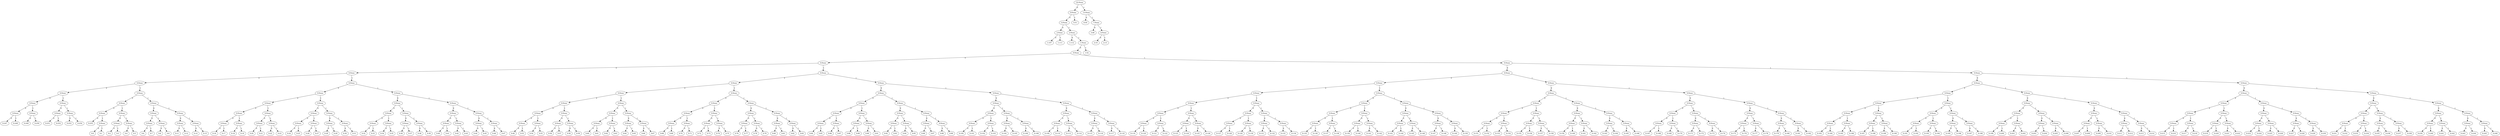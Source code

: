 // Huffman Tree
digraph {
	1662267380640 [label="22:None"]
	1662267225488 [label="9:None"]
	1662267380640 -> 1662267225488 [label=0]
	1662267350992 [label="4:None"]
	1662267225488 -> 1662267350992 [label=0]
	1662267351760 [label="2:None"]
	1662267350992 -> 1662267351760 [label=0]
	1662267350896 [label="1:107"]
	1662267351760 -> 1662267350896 [label=0]
	1662267351664 [label="1:111"]
	1662267351760 -> 1662267351664 [label=1]
	1662267351952 [label="2:None"]
	1662267350992 -> 1662267351952 [label=1]
	1662267351856 [label="1:112"]
	1662267351952 -> 1662267351856 [label=0]
	1662267225680 [label="1:None"]
	1662267351952 -> 1662267225680 [label=1]
	1662267375696 [label="0:None"]
	1662267225680 -> 1662267375696 [label=0]
	1662267224912 [label="0:None"]
	1662267375696 -> 1662267224912 [label=0]
	1662267380256 [label="0:None"]
	1662267224912 -> 1662267380256 [label=0]
	1662267379536 [label="0:None"]
	1662267380256 -> 1662267379536 [label=0]
	1662267378768 [label="0:None"]
	1662267379536 -> 1662267378768 [label=0]
	1662267378384 [label="0:None"]
	1662267378768 -> 1662267378384 [label=0]
	1662267378192 [label="0:None"]
	1662267378384 -> 1662267378192 [label=0]
	1662267377904 [label="0:247"]
	1662267378192 -> 1662267377904 [label=0]
	1662267378096 [label="0:248"]
	1662267378192 -> 1662267378096 [label=1]
	1662267378576 [label="0:None"]
	1662267378384 -> 1662267378576 [label=1]
	1662267378288 [label="0:249"]
	1662267378576 -> 1662267378288 [label=0]
	1662267378480 [label="0:250"]
	1662267378576 -> 1662267378480 [label=1]
	1662267379152 [label="0:None"]
	1662267378768 -> 1662267379152 [label=1]
	1662267378960 [label="0:None"]
	1662267379152 -> 1662267378960 [label=0]
	1662267378672 [label="0:251"]
	1662267378960 -> 1662267378672 [label=0]
	1662267378864 [label="0:252"]
	1662267378960 -> 1662267378864 [label=1]
	1662267379344 [label="0:None"]
	1662267379152 -> 1662267379344 [label=1]
	1662267379056 [label="0:253"]
	1662267379344 -> 1662267379056 [label=0]
	1662267379248 [label="0:254"]
	1662267379344 -> 1662267379248 [label=1]
	1662267379872 [label="0:None"]
	1662267379536 -> 1662267379872 [label=1]
	1662267379680 [label="0:None"]
	1662267379872 -> 1662267379680 [label=0]
	1662262010288 [label="0:None"]
	1662267379680 -> 1662262010288 [label=0]
	1662267379440 [label="0:255"]
	1662262010288 -> 1662267379440 [label=0]
	1662260989584 [label="0:None"]
	1662262010288 -> 1662260989584 [label=1]
	1662265692224 [label="0:0"]
	1662260989584 -> 1662265692224 [label=0]
	1662260988432 [label="0:1"]
	1662260989584 -> 1662260988432 [label=1]
	1662267379776 [label="0:None"]
	1662267379680 -> 1662267379776 [label=1]
	1662267218240 [label="0:None"]
	1662267379776 -> 1662267218240 [label=0]
	1662260991792 [label="0:2"]
	1662267218240 -> 1662260991792 [label=0]
	1662267217280 [label="0:3"]
	1662267218240 -> 1662267217280 [label=1]
	1662267218432 [label="0:None"]
	1662267379776 -> 1662267218432 [label=1]
	1662267218336 [label="0:4"]
	1662267218432 -> 1662267218336 [label=0]
	1662267218384 [label="0:5"]
	1662267218432 -> 1662267218384 [label=1]
	1662267380064 [label="0:None"]
	1662267379872 -> 1662267380064 [label=1]
	1662267379968 [label="0:None"]
	1662267380064 -> 1662267379968 [label=0]
	1662267218624 [label="0:None"]
	1662267379968 -> 1662267218624 [label=0]
	1662267218480 [label="0:6"]
	1662267218624 -> 1662267218480 [label=0]
	1662267218576 [label="0:7"]
	1662267218624 -> 1662267218576 [label=1]
	1662267218816 [label="0:None"]
	1662267379968 -> 1662267218816 [label=1]
	1662267218672 [label="0:8"]
	1662267218816 -> 1662267218672 [label=0]
	1662267218768 [label="0:9"]
	1662267218816 -> 1662267218768 [label=1]
	1662267380160 [label="0:None"]
	1662267380064 -> 1662267380160 [label=1]
	1662267219104 [label="0:None"]
	1662267380160 -> 1662267219104 [label=0]
	1662267218960 [label="0:11"]
	1662267219104 -> 1662267218960 [label=0]
	1662267219056 [label="0:12"]
	1662267219104 -> 1662267219056 [label=1]
	1662267219392 [label="0:None"]
	1662267380160 -> 1662267219392 [label=1]
	1662267219248 [label="0:14"]
	1662267219392 -> 1662267219248 [label=0]
	1662267219344 [label="0:15"]
	1662267219392 -> 1662267219344 [label=1]
	1662267221840 [label="0:None"]
	1662267380256 -> 1662267221840 [label=1]
	1662267220304 [label="0:None"]
	1662267221840 -> 1662267220304 [label=0]
	1662267380448 [label="0:None"]
	1662267220304 -> 1662267380448 [label=0]
	1662267380352 [label="0:None"]
	1662267380448 -> 1662267380352 [label=0]
	1662267219584 [label="0:None"]
	1662267380352 -> 1662267219584 [label=0]
	1662267219440 [label="0:16"]
	1662267219584 -> 1662267219440 [label=0]
	1662267219536 [label="0:17"]
	1662267219584 -> 1662267219536 [label=1]
	1662267219776 [label="0:None"]
	1662267380352 -> 1662267219776 [label=1]
	1662267219632 [label="0:18"]
	1662267219776 -> 1662267219632 [label=0]
	1662267219728 [label="0:19"]
	1662267219776 -> 1662267219728 [label=1]
	1662267380544 [label="0:None"]
	1662267380448 -> 1662267380544 [label=1]
	1662267219968 [label="0:None"]
	1662267380544 -> 1662267219968 [label=0]
	1662267219824 [label="0:20"]
	1662267219968 -> 1662267219824 [label=0]
	1662267219920 [label="0:21"]
	1662267219968 -> 1662267219920 [label=1]
	1662267220160 [label="0:None"]
	1662267380544 -> 1662267220160 [label=1]
	1662267220016 [label="0:22"]
	1662267220160 -> 1662267220016 [label=0]
	1662267220112 [label="0:23"]
	1662267220160 -> 1662267220112 [label=1]
	1662267221072 [label="0:None"]
	1662267220304 -> 1662267221072 [label=1]
	1662267220688 [label="0:None"]
	1662267221072 -> 1662267220688 [label=0]
	1662267220496 [label="0:None"]
	1662267220688 -> 1662267220496 [label=0]
	1662267220208 [label="0:24"]
	1662267220496 -> 1662267220208 [label=0]
	1662267220400 [label="0:25"]
	1662267220496 -> 1662267220400 [label=1]
	1662267220880 [label="0:None"]
	1662267220688 -> 1662267220880 [label=1]
	1662267220592 [label="0:26"]
	1662267220880 -> 1662267220592 [label=0]
	1662267220784 [label="0:27"]
	1662267220880 -> 1662267220784 [label=1]
	1662267221456 [label="0:None"]
	1662267221072 -> 1662267221456 [label=1]
	1662267221264 [label="0:None"]
	1662267221456 -> 1662267221264 [label=0]
	1662267220976 [label="0:28"]
	1662267221264 -> 1662267220976 [label=0]
	1662267221168 [label="0:29"]
	1662267221264 -> 1662267221168 [label=1]
	1662267221648 [label="0:None"]
	1662267221456 -> 1662267221648 [label=1]
	1662267221360 [label="0:30"]
	1662267221648 -> 1662267221360 [label=0]
	1662267221552 [label="0:31"]
	1662267221648 -> 1662267221552 [label=1]
	1662267223376 [label="0:None"]
	1662267221840 -> 1662267223376 [label=1]
	1662267222608 [label="0:None"]
	1662267223376 -> 1662267222608 [label=0]
	1662267222224 [label="0:None"]
	1662267222608 -> 1662267222224 [label=0]
	1662267222032 [label="0:None"]
	1662267222224 -> 1662267222032 [label=0]
	1662267221744 [label="0:32"]
	1662267222032 -> 1662267221744 [label=0]
	1662267221936 [label="0:33"]
	1662267222032 -> 1662267221936 [label=1]
	1662267222416 [label="0:None"]
	1662267222224 -> 1662267222416 [label=1]
	1662267222128 [label="0:34"]
	1662267222416 -> 1662267222128 [label=0]
	1662267222320 [label="0:35"]
	1662267222416 -> 1662267222320 [label=1]
	1662267222992 [label="0:None"]
	1662267222608 -> 1662267222992 [label=1]
	1662267222800 [label="0:None"]
	1662267222992 -> 1662267222800 [label=0]
	1662267222512 [label="0:36"]
	1662267222800 -> 1662267222512 [label=0]
	1662267222704 [label="0:37"]
	1662267222800 -> 1662267222704 [label=1]
	1662267223184 [label="0:None"]
	1662267222992 -> 1662267223184 [label=1]
	1662267222896 [label="0:38"]
	1662267223184 -> 1662267222896 [label=0]
	1662267223088 [label="0:39"]
	1662267223184 -> 1662267223088 [label=1]
	1662267224144 [label="0:None"]
	1662267223376 -> 1662267224144 [label=1]
	1662267223760 [label="0:None"]
	1662267224144 -> 1662267223760 [label=0]
	1662267223568 [label="0:None"]
	1662267223760 -> 1662267223568 [label=0]
	1662267223280 [label="0:40"]
	1662267223568 -> 1662267223280 [label=0]
	1662267223472 [label="0:41"]
	1662267223568 -> 1662267223472 [label=1]
	1662267223952 [label="0:None"]
	1662267223760 -> 1662267223952 [label=1]
	1662267223664 [label="0:42"]
	1662267223952 -> 1662267223664 [label=0]
	1662267223856 [label="0:43"]
	1662267223952 -> 1662267223856 [label=1]
	1662267224528 [label="0:None"]
	1662267224144 -> 1662267224528 [label=1]
	1662267224336 [label="0:None"]
	1662267224528 -> 1662267224336 [label=0]
	1662267224048 [label="0:44"]
	1662267224336 -> 1662267224048 [label=0]
	1662267224240 [label="0:45"]
	1662267224336 -> 1662267224240 [label=1]
	1662267224720 [label="0:None"]
	1662267224528 -> 1662267224720 [label=1]
	1662267224432 [label="0:46"]
	1662267224720 -> 1662267224432 [label=0]
	1662267224624 [label="0:47"]
	1662267224720 -> 1662267224624 [label=1]
	1662267346576 [label="0:None"]
	1662267224912 -> 1662267346576 [label=1]
	1662267343504 [label="0:None"]
	1662267346576 -> 1662267343504 [label=0]
	1662267227216 [label="0:None"]
	1662267343504 -> 1662267227216 [label=0]
	1662267226448 [label="0:None"]
	1662267227216 -> 1662267226448 [label=0]
	1662267226064 [label="0:None"]
	1662267226448 -> 1662267226064 [label=0]
	1662267225872 [label="0:None"]
	1662267226064 -> 1662267225872 [label=0]
	1662267224816 [label="0:48"]
	1662267225872 -> 1662267224816 [label=0]
	1662267225776 [label="0:53"]
	1662267225872 -> 1662267225776 [label=1]
	1662267226256 [label="0:None"]
	1662267226064 -> 1662267226256 [label=1]
	1662267225968 [label="0:54"]
	1662267226256 -> 1662267225968 [label=0]
	1662267226160 [label="0:55"]
	1662267226256 -> 1662267226160 [label=1]
	1662267226832 [label="0:None"]
	1662267226448 -> 1662267226832 [label=1]
	1662267226640 [label="0:None"]
	1662267226832 -> 1662267226640 [label=0]
	1662267226352 [label="0:56"]
	1662267226640 -> 1662267226352 [label=0]
	1662267226544 [label="0:57"]
	1662267226640 -> 1662267226544 [label=1]
	1662267227024 [label="0:None"]
	1662267226832 -> 1662267227024 [label=1]
	1662267226736 [label="0:58"]
	1662267227024 -> 1662267226736 [label=0]
	1662267226928 [label="0:59"]
	1662267227024 -> 1662267226928 [label=1]
	1662267227984 [label="0:None"]
	1662267227216 -> 1662267227984 [label=1]
	1662267227600 [label="0:None"]
	1662267227984 -> 1662267227600 [label=0]
	1662267227408 [label="0:None"]
	1662267227600 -> 1662267227408 [label=0]
	1662267227120 [label="0:60"]
	1662267227408 -> 1662267227120 [label=0]
	1662267227312 [label="0:61"]
	1662267227408 -> 1662267227312 [label=1]
	1662267227792 [label="0:None"]
	1662267227600 -> 1662267227792 [label=1]
	1662267227504 [label="0:62"]
	1662267227792 -> 1662267227504 [label=0]
	1662267227696 [label="0:63"]
	1662267227792 -> 1662267227696 [label=1]
	1662267343120 [label="0:None"]
	1662267227984 -> 1662267343120 [label=1]
	1662267342928 [label="0:None"]
	1662267343120 -> 1662267342928 [label=0]
	1662267227888 [label="0:64"]
	1662267342928 -> 1662267227888 [label=0]
	1662267228080 [label="0:65"]
	1662267342928 -> 1662267228080 [label=1]
	1662267343312 [label="0:None"]
	1662267343120 -> 1662267343312 [label=1]
	1662267343024 [label="0:66"]
	1662267343312 -> 1662267343024 [label=0]
	1662267343216 [label="0:67"]
	1662267343312 -> 1662267343216 [label=1]
	1662267345040 [label="0:None"]
	1662267343504 -> 1662267345040 [label=1]
	1662267344272 [label="0:None"]
	1662267345040 -> 1662267344272 [label=0]
	1662267343888 [label="0:None"]
	1662267344272 -> 1662267343888 [label=0]
	1662267343696 [label="0:None"]
	1662267343888 -> 1662267343696 [label=0]
	1662267343408 [label="0:68"]
	1662267343696 -> 1662267343408 [label=0]
	1662267343600 [label="0:69"]
	1662267343696 -> 1662267343600 [label=1]
	1662267344080 [label="0:None"]
	1662267343888 -> 1662267344080 [label=1]
	1662267343792 [label="0:70"]
	1662267344080 -> 1662267343792 [label=0]
	1662267343984 [label="0:71"]
	1662267344080 -> 1662267343984 [label=1]
	1662267344656 [label="0:None"]
	1662267344272 -> 1662267344656 [label=1]
	1662267344464 [label="0:None"]
	1662267344656 -> 1662267344464 [label=0]
	1662267344176 [label="0:72"]
	1662267344464 -> 1662267344176 [label=0]
	1662267344368 [label="0:73"]
	1662267344464 -> 1662267344368 [label=1]
	1662267344848 [label="0:None"]
	1662267344656 -> 1662267344848 [label=1]
	1662267344560 [label="0:74"]
	1662267344848 -> 1662267344560 [label=0]
	1662267344752 [label="0:75"]
	1662267344848 -> 1662267344752 [label=1]
	1662267345808 [label="0:None"]
	1662267345040 -> 1662267345808 [label=1]
	1662267345424 [label="0:None"]
	1662267345808 -> 1662267345424 [label=0]
	1662267345232 [label="0:None"]
	1662267345424 -> 1662267345232 [label=0]
	1662267344944 [label="0:76"]
	1662267345232 -> 1662267344944 [label=0]
	1662267345136 [label="0:77"]
	1662267345232 -> 1662267345136 [label=1]
	1662267345616 [label="0:None"]
	1662267345424 -> 1662267345616 [label=1]
	1662267345328 [label="0:78"]
	1662267345616 -> 1662267345328 [label=0]
	1662267345520 [label="0:79"]
	1662267345616 -> 1662267345520 [label=1]
	1662267346192 [label="0:None"]
	1662267345808 -> 1662267346192 [label=1]
	1662267346000 [label="0:None"]
	1662267346192 -> 1662267346000 [label=0]
	1662267345712 [label="0:80"]
	1662267346000 -> 1662267345712 [label=0]
	1662267345904 [label="0:81"]
	1662267346000 -> 1662267345904 [label=1]
	1662267346384 [label="0:None"]
	1662267346192 -> 1662267346384 [label=1]
	1662267346096 [label="0:82"]
	1662267346384 -> 1662267346096 [label=0]
	1662267346288 [label="0:83"]
	1662267346384 -> 1662267346288 [label=1]
	1662267349648 [label="0:None"]
	1662267346576 -> 1662267349648 [label=1]
	1662267348112 [label="0:None"]
	1662267349648 -> 1662267348112 [label=0]
	1662267347344 [label="0:None"]
	1662267348112 -> 1662267347344 [label=0]
	1662267346960 [label="0:None"]
	1662267347344 -> 1662267346960 [label=0]
	1662267346768 [label="0:None"]
	1662267346960 -> 1662267346768 [label=0]
	1662267346480 [label="0:84"]
	1662267346768 -> 1662267346480 [label=0]
	1662267346672 [label="0:85"]
	1662267346768 -> 1662267346672 [label=1]
	1662267347152 [label="0:None"]
	1662267346960 -> 1662267347152 [label=1]
	1662267346864 [label="0:86"]
	1662267347152 -> 1662267346864 [label=0]
	1662267347056 [label="0:87"]
	1662267347152 -> 1662267347056 [label=1]
	1662267347728 [label="0:None"]
	1662267347344 -> 1662267347728 [label=1]
	1662267347536 [label="0:None"]
	1662267347728 -> 1662267347536 [label=0]
	1662267347248 [label="0:88"]
	1662267347536 -> 1662267347248 [label=0]
	1662267347440 [label="0:89"]
	1662267347536 -> 1662267347440 [label=1]
	1662267347920 [label="0:None"]
	1662267347728 -> 1662267347920 [label=1]
	1662267347632 [label="0:90"]
	1662267347920 -> 1662267347632 [label=0]
	1662267347824 [label="0:91"]
	1662267347920 -> 1662267347824 [label=1]
	1662267348880 [label="0:None"]
	1662267348112 -> 1662267348880 [label=1]
	1662267348496 [label="0:None"]
	1662267348880 -> 1662267348496 [label=0]
	1662267348304 [label="0:None"]
	1662267348496 -> 1662267348304 [label=0]
	1662267348016 [label="0:92"]
	1662267348304 -> 1662267348016 [label=0]
	1662267348208 [label="0:93"]
	1662267348304 -> 1662267348208 [label=1]
	1662267348688 [label="0:None"]
	1662267348496 -> 1662267348688 [label=1]
	1662267348400 [label="0:94"]
	1662267348688 -> 1662267348400 [label=0]
	1662267348592 [label="0:95"]
	1662267348688 -> 1662267348592 [label=1]
	1662267349264 [label="0:None"]
	1662267348880 -> 1662267349264 [label=1]
	1662267349072 [label="0:None"]
	1662267349264 -> 1662267349072 [label=0]
	1662267348784 [label="0:96"]
	1662267349072 -> 1662267348784 [label=0]
	1662267348976 [label="0:97"]
	1662267349072 -> 1662267348976 [label=1]
	1662267349456 [label="0:None"]
	1662267349264 -> 1662267349456 [label=1]
	1662267349168 [label="0:98"]
	1662267349456 -> 1662267349168 [label=0]
	1662267349360 [label="0:99"]
	1662267349456 -> 1662267349360 [label=1]
	1662267351376 [label="0:None"]
	1662267349648 -> 1662267351376 [label=1]
	1662267350416 [label="0:None"]
	1662267351376 -> 1662267350416 [label=0]
	1662267350032 [label="0:None"]
	1662267350416 -> 1662267350032 [label=0]
	1662267349840 [label="0:None"]
	1662267350032 -> 1662267349840 [label=0]
	1662267349552 [label="0:100"]
	1662267349840 -> 1662267349552 [label=0]
	1662267349744 [label="0:101"]
	1662267349840 -> 1662267349744 [label=1]
	1662267350224 [label="0:None"]
	1662267350032 -> 1662267350224 [label=1]
	1662267349936 [label="0:102"]
	1662267350224 -> 1662267349936 [label=0]
	1662267350128 [label="0:103"]
	1662267350224 -> 1662267350128 [label=1]
	1662267350800 [label="0:None"]
	1662267350416 -> 1662267350800 [label=1]
	1662267350608 [label="0:None"]
	1662267350800 -> 1662267350608 [label=0]
	1662267350320 [label="0:104"]
	1662267350608 -> 1662267350320 [label=0]
	1662267350512 [label="0:105"]
	1662267350608 -> 1662267350512 [label=1]
	1662267351184 [label="0:None"]
	1662267350800 -> 1662267351184 [label=1]
	1662267350704 [label="0:106"]
	1662267351184 -> 1662267350704 [label=0]
	1662267351088 [label="0:108"]
	1662267351184 -> 1662267351088 [label=1]
	1662267352528 [label="0:None"]
	1662267351376 -> 1662267352528 [label=1]
	1662267352144 [label="0:None"]
	1662267352528 -> 1662267352144 [label=0]
	1662267351568 [label="0:None"]
	1662267352144 -> 1662267351568 [label=0]
	1662267351280 [label="0:109"]
	1662267351568 -> 1662267351280 [label=0]
	1662267351472 [label="0:110"]
	1662267351568 -> 1662267351472 [label=1]
	1662267352336 [label="0:None"]
	1662267352144 -> 1662267352336 [label=1]
	1662267352048 [label="0:113"]
	1662267352336 -> 1662267352048 [label=0]
	1662267352240 [label="0:114"]
	1662267352336 -> 1662267352240 [label=1]
	1662267352912 [label="0:None"]
	1662267352528 -> 1662267352912 [label=1]
	1662267352720 [label="0:None"]
	1662267352912 -> 1662267352720 [label=0]
	1662267352432 [label="0:115"]
	1662267352720 -> 1662267352432 [label=0]
	1662267352624 [label="0:116"]
	1662267352720 -> 1662267352624 [label=1]
	1662267353104 [label="0:None"]
	1662267352912 -> 1662267353104 [label=1]
	1662267352816 [label="0:117"]
	1662267353104 -> 1662267352816 [label=0]
	1662267353008 [label="0:118"]
	1662267353104 -> 1662267353008 [label=1]
	1662267353296 [label="0:None"]
	1662267375696 -> 1662267353296 [label=1]
	1662267359504 [label="0:None"]
	1662267353296 -> 1662267359504 [label=0]
	1662267356368 [label="0:None"]
	1662267359504 -> 1662267356368 [label=0]
	1662267354832 [label="0:None"]
	1662267356368 -> 1662267354832 [label=0]
	1662267354064 [label="0:None"]
	1662267354832 -> 1662267354064 [label=0]
	1662267353680 [label="0:None"]
	1662267354064 -> 1662267353680 [label=0]
	1662267353488 [label="0:None"]
	1662267353680 -> 1662267353488 [label=0]
	1662267353200 [label="0:119"]
	1662267353488 -> 1662267353200 [label=0]
	1662267353392 [label="0:120"]
	1662267353488 -> 1662267353392 [label=1]
	1662267353872 [label="0:None"]
	1662267353680 -> 1662267353872 [label=1]
	1662267353584 [label="0:121"]
	1662267353872 -> 1662267353584 [label=0]
	1662267353776 [label="0:122"]
	1662267353872 -> 1662267353776 [label=1]
	1662267354448 [label="0:None"]
	1662267354064 -> 1662267354448 [label=1]
	1662267354256 [label="0:None"]
	1662267354448 -> 1662267354256 [label=0]
	1662267353968 [label="0:123"]
	1662267354256 -> 1662267353968 [label=0]
	1662267354160 [label="0:124"]
	1662267354256 -> 1662267354160 [label=1]
	1662267354640 [label="0:None"]
	1662267354448 -> 1662267354640 [label=1]
	1662267354352 [label="0:125"]
	1662267354640 -> 1662267354352 [label=0]
	1662267354544 [label="0:126"]
	1662267354640 -> 1662267354544 [label=1]
	1662267355600 [label="0:None"]
	1662267354832 -> 1662267355600 [label=1]
	1662267355216 [label="0:None"]
	1662267355600 -> 1662267355216 [label=0]
	1662267355024 [label="0:None"]
	1662267355216 -> 1662267355024 [label=0]
	1662267354736 [label="0:127"]
	1662267355024 -> 1662267354736 [label=0]
	1662267354928 [label="0:128"]
	1662267355024 -> 1662267354928 [label=1]
	1662267355408 [label="0:None"]
	1662267355216 -> 1662267355408 [label=1]
	1662267355120 [label="0:129"]
	1662267355408 -> 1662267355120 [label=0]
	1662267355312 [label="0:130"]
	1662267355408 -> 1662267355312 [label=1]
	1662267355984 [label="0:None"]
	1662267355600 -> 1662267355984 [label=1]
	1662267355792 [label="0:None"]
	1662267355984 -> 1662267355792 [label=0]
	1662267355504 [label="0:131"]
	1662267355792 -> 1662267355504 [label=0]
	1662267355696 [label="0:132"]
	1662267355792 -> 1662267355696 [label=1]
	1662267356176 [label="0:None"]
	1662267355984 -> 1662267356176 [label=1]
	1662267355888 [label="0:133"]
	1662267356176 -> 1662267355888 [label=0]
	1662267356080 [label="0:134"]
	1662267356176 -> 1662267356080 [label=1]
	1662267357904 [label="0:None"]
	1662267356368 -> 1662267357904 [label=1]
	1662267357136 [label="0:None"]
	1662267357904 -> 1662267357136 [label=0]
	1662267356752 [label="0:None"]
	1662267357136 -> 1662267356752 [label=0]
	1662267356560 [label="0:None"]
	1662267356752 -> 1662267356560 [label=0]
	1662267356272 [label="0:135"]
	1662267356560 -> 1662267356272 [label=0]
	1662267356464 [label="0:136"]
	1662267356560 -> 1662267356464 [label=1]
	1662267356944 [label="0:None"]
	1662267356752 -> 1662267356944 [label=1]
	1662267356656 [label="0:137"]
	1662267356944 -> 1662267356656 [label=0]
	1662267356848 [label="0:138"]
	1662267356944 -> 1662267356848 [label=1]
	1662267357520 [label="0:None"]
	1662267357136 -> 1662267357520 [label=1]
	1662267357328 [label="0:None"]
	1662267357520 -> 1662267357328 [label=0]
	1662267357040 [label="0:139"]
	1662267357328 -> 1662267357040 [label=0]
	1662267357232 [label="0:140"]
	1662267357328 -> 1662267357232 [label=1]
	1662267357712 [label="0:None"]
	1662267357520 -> 1662267357712 [label=1]
	1662267357424 [label="0:141"]
	1662267357712 -> 1662267357424 [label=0]
	1662267357616 [label="0:142"]
	1662267357712 -> 1662267357616 [label=1]
	1662267358672 [label="0:None"]
	1662267357904 -> 1662267358672 [label=1]
	1662267358288 [label="0:None"]
	1662267358672 -> 1662267358288 [label=0]
	1662267358096 [label="0:None"]
	1662267358288 -> 1662267358096 [label=0]
	1662267357808 [label="0:143"]
	1662267358096 -> 1662267357808 [label=0]
	1662267358000 [label="0:144"]
	1662267358096 -> 1662267358000 [label=1]
	1662267358480 [label="0:None"]
	1662267358288 -> 1662267358480 [label=1]
	1662267358192 [label="0:145"]
	1662267358480 -> 1662267358192 [label=0]
	1662267358384 [label="0:146"]
	1662267358480 -> 1662267358384 [label=1]
	1662267359056 [label="0:None"]
	1662267358672 -> 1662267359056 [label=1]
	1662267358864 [label="0:None"]
	1662267359056 -> 1662267358864 [label=0]
	1662267358576 [label="0:147"]
	1662267358864 -> 1662267358576 [label=0]
	1662267358768 [label="0:148"]
	1662267358864 -> 1662267358768 [label=1]
	1662267359312 [label="0:None"]
	1662267359056 -> 1662267359312 [label=1]
	1662267358960 [label="0:149"]
	1662267359312 -> 1662267358960 [label=0]
	1662267359152 [label="0:150"]
	1662267359312 -> 1662267359152 [label=1]
	1662267362576 [label="0:None"]
	1662267359504 -> 1662267362576 [label=1]
	1662267361040 [label="0:None"]
	1662267362576 -> 1662267361040 [label=0]
	1662267360272 [label="0:None"]
	1662267361040 -> 1662267360272 [label=0]
	1662267359888 [label="0:None"]
	1662267360272 -> 1662267359888 [label=0]
	1662267359696 [label="0:None"]
	1662267359888 -> 1662267359696 [label=0]
	1662267359408 [label="0:151"]
	1662267359696 -> 1662267359408 [label=0]
	1662267359600 [label="0:152"]
	1662267359696 -> 1662267359600 [label=1]
	1662267360080 [label="0:None"]
	1662267359888 -> 1662267360080 [label=1]
	1662267359792 [label="0:153"]
	1662267360080 -> 1662267359792 [label=0]
	1662267359984 [label="0:154"]
	1662267360080 -> 1662267359984 [label=1]
	1662267360656 [label="0:None"]
	1662267360272 -> 1662267360656 [label=1]
	1662267360464 [label="0:None"]
	1662267360656 -> 1662267360464 [label=0]
	1662267360176 [label="0:155"]
	1662267360464 -> 1662267360176 [label=0]
	1662267360368 [label="0:156"]
	1662267360464 -> 1662267360368 [label=1]
	1662267360848 [label="0:None"]
	1662267360656 -> 1662267360848 [label=1]
	1662267360560 [label="0:157"]
	1662267360848 -> 1662267360560 [label=0]
	1662267360752 [label="0:158"]
	1662267360848 -> 1662267360752 [label=1]
	1662267361808 [label="0:None"]
	1662267361040 -> 1662267361808 [label=1]
	1662267361424 [label="0:None"]
	1662267361808 -> 1662267361424 [label=0]
	1662267361232 [label="0:None"]
	1662267361424 -> 1662267361232 [label=0]
	1662267360944 [label="0:159"]
	1662267361232 -> 1662267360944 [label=0]
	1662267361136 [label="0:160"]
	1662267361232 -> 1662267361136 [label=1]
	1662267361616 [label="0:None"]
	1662267361424 -> 1662267361616 [label=1]
	1662267361328 [label="0:161"]
	1662267361616 -> 1662267361328 [label=0]
	1662267361520 [label="0:162"]
	1662267361616 -> 1662267361520 [label=1]
	1662267362192 [label="0:None"]
	1662267361808 -> 1662267362192 [label=1]
	1662267362000 [label="0:None"]
	1662267362192 -> 1662267362000 [label=0]
	1662267361712 [label="0:163"]
	1662267362000 -> 1662267361712 [label=0]
	1662267361904 [label="0:164"]
	1662267362000 -> 1662267361904 [label=1]
	1662267362384 [label="0:None"]
	1662267362192 -> 1662267362384 [label=1]
	1662267362096 [label="0:165"]
	1662267362384 -> 1662267362096 [label=0]
	1662267362288 [label="0:166"]
	1662267362384 -> 1662267362288 [label=1]
	1662267364112 [label="0:None"]
	1662267362576 -> 1662267364112 [label=1]
	1662267363344 [label="0:None"]
	1662267364112 -> 1662267363344 [label=0]
	1662267362960 [label="0:None"]
	1662267363344 -> 1662267362960 [label=0]
	1662267362768 [label="0:None"]
	1662267362960 -> 1662267362768 [label=0]
	1662267362480 [label="0:167"]
	1662267362768 -> 1662267362480 [label=0]
	1662267362672 [label="0:168"]
	1662267362768 -> 1662267362672 [label=1]
	1662267363152 [label="0:None"]
	1662267362960 -> 1662267363152 [label=1]
	1662267362864 [label="0:169"]
	1662267363152 -> 1662267362864 [label=0]
	1662267363056 [label="0:170"]
	1662267363152 -> 1662267363056 [label=1]
	1662267363728 [label="0:None"]
	1662267363344 -> 1662267363728 [label=1]
	1662267363536 [label="0:None"]
	1662267363728 -> 1662267363536 [label=0]
	1662267363248 [label="0:171"]
	1662267363536 -> 1662267363248 [label=0]
	1662267363440 [label="0:172"]
	1662267363536 -> 1662267363440 [label=1]
	1662267363920 [label="0:None"]
	1662267363728 -> 1662267363920 [label=1]
	1662267363632 [label="0:173"]
	1662267363920 -> 1662267363632 [label=0]
	1662267363824 [label="0:174"]
	1662267363920 -> 1662267363824 [label=1]
	1662267364880 [label="0:None"]
	1662267364112 -> 1662267364880 [label=1]
	1662267364496 [label="0:None"]
	1662267364880 -> 1662267364496 [label=0]
	1662267364304 [label="0:None"]
	1662267364496 -> 1662267364304 [label=0]
	1662267364016 [label="0:175"]
	1662267364304 -> 1662267364016 [label=0]
	1662267364208 [label="0:176"]
	1662267364304 -> 1662267364208 [label=1]
	1662267364688 [label="0:None"]
	1662267364496 -> 1662267364688 [label=1]
	1662267364400 [label="0:177"]
	1662267364688 -> 1662267364400 [label=0]
	1662267364592 [label="0:178"]
	1662267364688 -> 1662267364592 [label=1]
	1662267365264 [label="0:None"]
	1662267364880 -> 1662267365264 [label=1]
	1662267365072 [label="0:None"]
	1662267365264 -> 1662267365072 [label=0]
	1662267364784 [label="0:179"]
	1662267365072 -> 1662267364784 [label=0]
	1662267364976 [label="0:180"]
	1662267365072 -> 1662267364976 [label=1]
	1662267365456 [label="0:None"]
	1662267365264 -> 1662267365456 [label=1]
	1662267365168 [label="0:181"]
	1662267365456 -> 1662267365168 [label=0]
	1662267365360 [label="0:182"]
	1662267365456 -> 1662267365360 [label=1]
	1662267365648 [label="0:None"]
	1662267353296 -> 1662267365648 [label=1]
	1662267368720 [label="0:None"]
	1662267365648 -> 1662267368720 [label=0]
	1662267367184 [label="0:None"]
	1662267368720 -> 1662267367184 [label=0]
	1662267366416 [label="0:None"]
	1662267367184 -> 1662267366416 [label=0]
	1662267366032 [label="0:None"]
	1662267366416 -> 1662267366032 [label=0]
	1662267365840 [label="0:None"]
	1662267366032 -> 1662267365840 [label=0]
	1662267365552 [label="0:183"]
	1662267365840 -> 1662267365552 [label=0]
	1662267365744 [label="0:184"]
	1662267365840 -> 1662267365744 [label=1]
	1662267366224 [label="0:None"]
	1662267366032 -> 1662267366224 [label=1]
	1662267365936 [label="0:185"]
	1662267366224 -> 1662267365936 [label=0]
	1662267366128 [label="0:186"]
	1662267366224 -> 1662267366128 [label=1]
	1662267366800 [label="0:None"]
	1662267366416 -> 1662267366800 [label=1]
	1662267366608 [label="0:None"]
	1662267366800 -> 1662267366608 [label=0]
	1662267366320 [label="0:187"]
	1662267366608 -> 1662267366320 [label=0]
	1662267366512 [label="0:188"]
	1662267366608 -> 1662267366512 [label=1]
	1662267366992 [label="0:None"]
	1662267366800 -> 1662267366992 [label=1]
	1662267366704 [label="0:189"]
	1662267366992 -> 1662267366704 [label=0]
	1662267366896 [label="0:190"]
	1662267366992 -> 1662267366896 [label=1]
	1662267367952 [label="0:None"]
	1662267367184 -> 1662267367952 [label=1]
	1662267367568 [label="0:None"]
	1662267367952 -> 1662267367568 [label=0]
	1662267367376 [label="0:None"]
	1662267367568 -> 1662267367376 [label=0]
	1662267367088 [label="0:191"]
	1662267367376 -> 1662267367088 [label=0]
	1662267367280 [label="0:192"]
	1662267367376 -> 1662267367280 [label=1]
	1662267367760 [label="0:None"]
	1662267367568 -> 1662267367760 [label=1]
	1662267367472 [label="0:193"]
	1662267367760 -> 1662267367472 [label=0]
	1662267367664 [label="0:194"]
	1662267367760 -> 1662267367664 [label=1]
	1662267368336 [label="0:None"]
	1662267367952 -> 1662267368336 [label=1]
	1662267368144 [label="0:None"]
	1662267368336 -> 1662267368144 [label=0]
	1662267367856 [label="0:195"]
	1662267368144 -> 1662267367856 [label=0]
	1662267368048 [label="0:196"]
	1662267368144 -> 1662267368048 [label=1]
	1662267368528 [label="0:None"]
	1662267368336 -> 1662267368528 [label=1]
	1662267368240 [label="0:197"]
	1662267368528 -> 1662267368240 [label=0]
	1662267368432 [label="0:198"]
	1662267368528 -> 1662267368432 [label=1]
	1662267370256 [label="0:None"]
	1662267368720 -> 1662267370256 [label=1]
	1662267369488 [label="0:None"]
	1662267370256 -> 1662267369488 [label=0]
	1662267369104 [label="0:None"]
	1662267369488 -> 1662267369104 [label=0]
	1662267368912 [label="0:None"]
	1662267369104 -> 1662267368912 [label=0]
	1662267368624 [label="0:199"]
	1662267368912 -> 1662267368624 [label=0]
	1662267368816 [label="0:200"]
	1662267368912 -> 1662267368816 [label=1]
	1662267369296 [label="0:None"]
	1662267369104 -> 1662267369296 [label=1]
	1662267369008 [label="0:201"]
	1662267369296 -> 1662267369008 [label=0]
	1662267369200 [label="0:202"]
	1662267369296 -> 1662267369200 [label=1]
	1662267369872 [label="0:None"]
	1662267369488 -> 1662267369872 [label=1]
	1662267369680 [label="0:None"]
	1662267369872 -> 1662267369680 [label=0]
	1662267369392 [label="0:203"]
	1662267369680 -> 1662267369392 [label=0]
	1662267369584 [label="0:204"]
	1662267369680 -> 1662267369584 [label=1]
	1662267370064 [label="0:None"]
	1662267369872 -> 1662267370064 [label=1]
	1662267369776 [label="0:205"]
	1662267370064 -> 1662267369776 [label=0]
	1662267369968 [label="0:206"]
	1662267370064 -> 1662267369968 [label=1]
	1662267371024 [label="0:None"]
	1662267370256 -> 1662267371024 [label=1]
	1662267370640 [label="0:None"]
	1662267371024 -> 1662267370640 [label=0]
	1662267370448 [label="0:None"]
	1662267370640 -> 1662267370448 [label=0]
	1662267370160 [label="0:207"]
	1662267370448 -> 1662267370160 [label=0]
	1662267370352 [label="0:208"]
	1662267370448 -> 1662267370352 [label=1]
	1662267370832 [label="0:None"]
	1662267370640 -> 1662267370832 [label=1]
	1662267370544 [label="0:209"]
	1662267370832 -> 1662267370544 [label=0]
	1662267370736 [label="0:210"]
	1662267370832 -> 1662267370736 [label=1]
	1662267371408 [label="0:None"]
	1662267371024 -> 1662267371408 [label=1]
	1662267371216 [label="0:None"]
	1662267371408 -> 1662267371216 [label=0]
	1662267370928 [label="0:211"]
	1662267371216 -> 1662267370928 [label=0]
	1662267371120 [label="0:212"]
	1662267371216 -> 1662267371120 [label=1]
	1662267371600 [label="0:None"]
	1662267371408 -> 1662267371600 [label=1]
	1662267371312 [label="0:213"]
	1662267371600 -> 1662267371312 [label=0]
	1662267371504 [label="0:214"]
	1662267371600 -> 1662267371504 [label=1]
	1662267371792 [label="0:None"]
	1662267365648 -> 1662267371792 [label=1]
	1662267373328 [label="0:None"]
	1662267371792 -> 1662267373328 [label=0]
	1662267372560 [label="0:None"]
	1662267373328 -> 1662267372560 [label=0]
	1662267372176 [label="0:None"]
	1662267372560 -> 1662267372176 [label=0]
	1662267371984 [label="0:None"]
	1662267372176 -> 1662267371984 [label=0]
	1662267371696 [label="0:215"]
	1662267371984 -> 1662267371696 [label=0]
	1662267371888 [label="0:216"]
	1662267371984 -> 1662267371888 [label=1]
	1662267372368 [label="0:None"]
	1662267372176 -> 1662267372368 [label=1]
	1662267372080 [label="0:217"]
	1662267372368 -> 1662267372080 [label=0]
	1662267372272 [label="0:218"]
	1662267372368 -> 1662267372272 [label=1]
	1662267372944 [label="0:None"]
	1662267372560 -> 1662267372944 [label=1]
	1662267372752 [label="0:None"]
	1662267372944 -> 1662267372752 [label=0]
	1662267372464 [label="0:219"]
	1662267372752 -> 1662267372464 [label=0]
	1662267372656 [label="0:220"]
	1662267372752 -> 1662267372656 [label=1]
	1662267373136 [label="0:None"]
	1662267372944 -> 1662267373136 [label=1]
	1662267372848 [label="0:221"]
	1662267373136 -> 1662267372848 [label=0]
	1662267373040 [label="0:222"]
	1662267373136 -> 1662267373040 [label=1]
	1662267374096 [label="0:None"]
	1662267373328 -> 1662267374096 [label=1]
	1662267373712 [label="0:None"]
	1662267374096 -> 1662267373712 [label=0]
	1662267373520 [label="0:None"]
	1662267373712 -> 1662267373520 [label=0]
	1662267373232 [label="0:223"]
	1662267373520 -> 1662267373232 [label=0]
	1662267373424 [label="0:224"]
	1662267373520 -> 1662267373424 [label=1]
	1662267373904 [label="0:None"]
	1662267373712 -> 1662267373904 [label=1]
	1662267373616 [label="0:225"]
	1662267373904 -> 1662267373616 [label=0]
	1662267373808 [label="0:226"]
	1662267373904 -> 1662267373808 [label=1]
	1662267374480 [label="0:None"]
	1662267374096 -> 1662267374480 [label=1]
	1662267374288 [label="0:None"]
	1662267374480 -> 1662267374288 [label=0]
	1662267374000 [label="0:227"]
	1662267374288 -> 1662267374000 [label=0]
	1662267374192 [label="0:228"]
	1662267374288 -> 1662267374192 [label=1]
	1662267374672 [label="0:None"]
	1662267374480 -> 1662267374672 [label=1]
	1662267374384 [label="0:229"]
	1662267374672 -> 1662267374384 [label=0]
	1662267374576 [label="0:230"]
	1662267374672 -> 1662267374576 [label=1]
	1662267376464 [label="0:None"]
	1662267371792 -> 1662267376464 [label=1]
	1662267374864 [label="0:None"]
	1662267376464 -> 1662267374864 [label=0]
	1662267375248 [label="0:None"]
	1662267374864 -> 1662267375248 [label=0]
	1662267375056 [label="0:None"]
	1662267375248 -> 1662267375056 [label=0]
	1662267374768 [label="0:231"]
	1662267375056 -> 1662267374768 [label=0]
	1662267374960 [label="0:232"]
	1662267375056 -> 1662267374960 [label=1]
	1662267375440 [label="0:None"]
	1662267375248 -> 1662267375440 [label=1]
	1662267375152 [label="0:233"]
	1662267375440 -> 1662267375152 [label=0]
	1662267375344 [label="0:234"]
	1662267375440 -> 1662267375344 [label=1]
	1662267376080 [label="0:None"]
	1662267374864 -> 1662267376080 [label=1]
	1662267375888 [label="0:None"]
	1662267376080 -> 1662267375888 [label=0]
	1662267375536 [label="0:235"]
	1662267375888 -> 1662267375536 [label=0]
	1662267375792 [label="0:236"]
	1662267375888 -> 1662267375792 [label=1]
	1662267376272 [label="0:None"]
	1662267376080 -> 1662267376272 [label=1]
	1662267375984 [label="0:237"]
	1662267376272 -> 1662267375984 [label=0]
	1662267376176 [label="0:238"]
	1662267376272 -> 1662267376176 [label=1]
	1662267377232 [label="0:None"]
	1662267376464 -> 1662267377232 [label=1]
	1662267376848 [label="0:None"]
	1662267377232 -> 1662267376848 [label=0]
	1662267376656 [label="0:None"]
	1662267376848 -> 1662267376656 [label=0]
	1662267376368 [label="0:239"]
	1662267376656 -> 1662267376368 [label=0]
	1662267376560 [label="0:240"]
	1662267376656 -> 1662267376560 [label=1]
	1662267377040 [label="0:None"]
	1662267376848 -> 1662267377040 [label=1]
	1662267376752 [label="0:241"]
	1662267377040 -> 1662267376752 [label=0]
	1662267376944 [label="0:242"]
	1662267377040 -> 1662267376944 [label=1]
	1662267377616 [label="0:None"]
	1662267377232 -> 1662267377616 [label=1]
	1662267377424 [label="0:None"]
	1662267377616 -> 1662267377424 [label=0]
	1662267377136 [label="0:243"]
	1662267377424 -> 1662267377136 [label=0]
	1662267377328 [label="0:244"]
	1662267377424 -> 1662267377328 [label=1]
	1662267377808 [label="0:None"]
	1662267377616 -> 1662267377808 [label=1]
	1662267377520 [label="0:245"]
	1662267377808 -> 1662267377520 [label=0]
	1662267377712 [label="0:246"]
	1662267377808 -> 1662267377712 [label=1]
	1662267225584 [label="1:52"]
	1662267225680 -> 1662267225584 [label=1]
	1662267225392 [label="5:51"]
	1662267225488 -> 1662267225392 [label=1]
	1662267225296 [label="13:None"]
	1662267380640 -> 1662267225296 [label=1]
	1662267225200 [label="6:50"]
	1662267225296 -> 1662267225200 [label=0]
	1662267225104 [label="7:None"]
	1662267225296 -> 1662267225104 [label=1]
	1662267225008 [label="3:49"]
	1662267225104 -> 1662267225008 [label=0]
	1662267219200 [label="4:None"]
	1662267225104 -> 1662267219200 [label=1]
	1662267218864 [label="2:10"]
	1662267219200 -> 1662267218864 [label=0]
	1662267219152 [label="2:13"]
	1662267219200 -> 1662267219152 [label=1]
}
